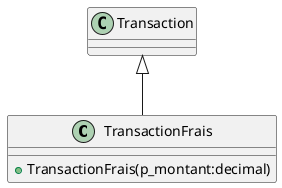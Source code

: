 @startuml
class TransactionFrais {
    + TransactionFrais(p_montant:decimal)
}
Transaction <|-- TransactionFrais
@enduml
